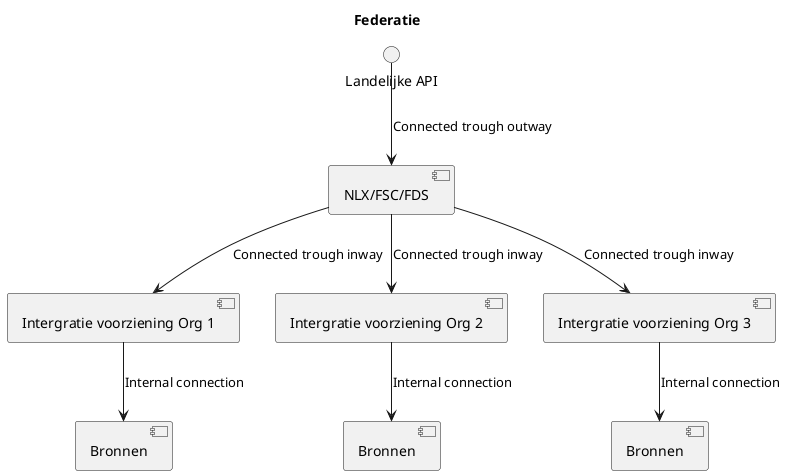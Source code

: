 @startuml
title Federatie

' User Interface Component
interface "Landelijke API" as Api

' Backend Components
component "NLX/FSC/FDS" as NLX
component "Intergratie voorziening Org 1" as Org1
component "Intergratie voorziening Org 2" as Org2
component "Intergratie voorziening Org 3" as Org3
component "Bronnen" as BronnenOrg1
component "Bronnen" as BronnenOrg2
component "Bronnen" as BronnenOrg3

' Relationships
Api -down-> NLX : Connected trough outway
NLX -down-> Org1 : Connected trough inway
NLX -down-> Org2 : Connected trough inway
NLX -down-> Org3 : Connected trough inway
Org1 -down-> BronnenOrg1 : Internal connection
Org2 -down-> BronnenOrg2 : Internal connection
Org3 -down-> BronnenOrg3 : Internal connection

@enduml